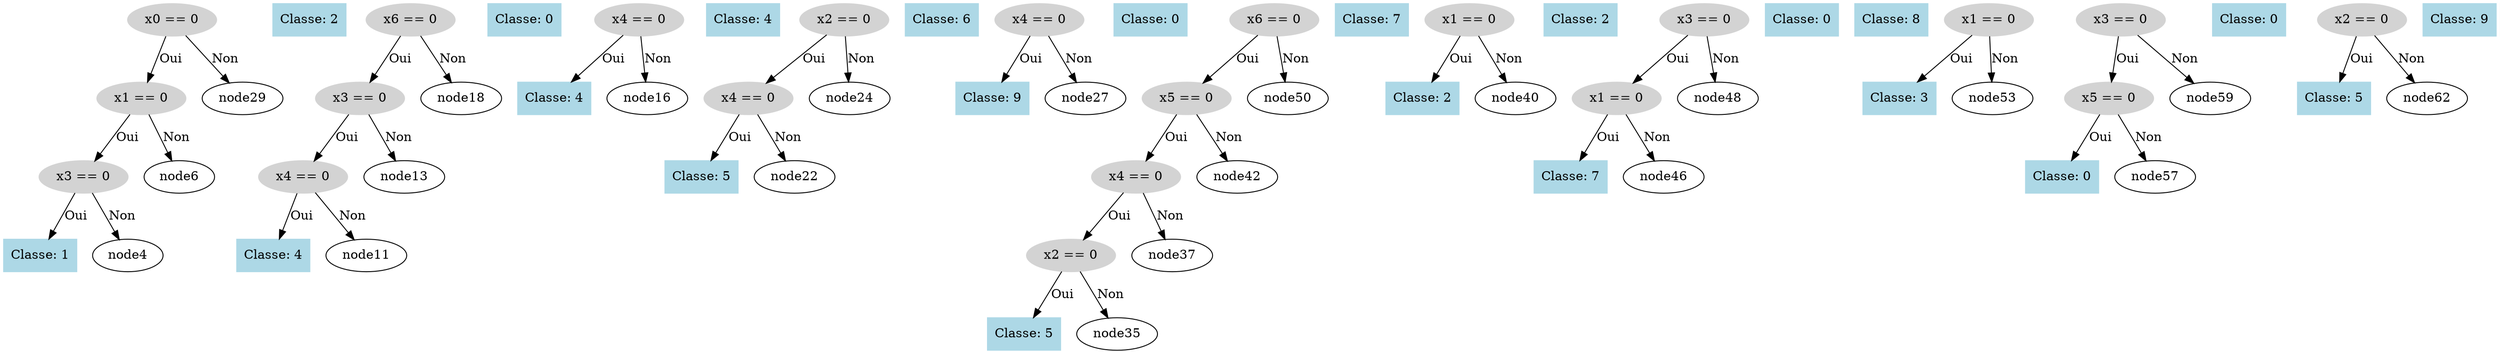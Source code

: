 digraph DecisionTree {
  node0 [label="x0 == 0", shape=ellipse, style=filled, color=lightgray];
  node0 -> node1 [label="Oui"];
  node1 [label="x1 == 0", shape=ellipse, style=filled, color=lightgray];
  node1 -> node2 [label="Oui"];
  node2 [label="x3 == 0", shape=ellipse, style=filled, color=lightgray];
  node2 -> node3 [label="Oui"];
  node3 [label="Classe: 1", shape=box, style=filled, color=lightblue];
  node2 -> node4 [label="Non"];
  node5 [label="Classe: 2", shape=box, style=filled, color=lightblue];
  node1 -> node6 [label="Non"];
  node7 [label="x6 == 0", shape=ellipse, style=filled, color=lightgray];
  node7 -> node8 [label="Oui"];
  node8 [label="x3 == 0", shape=ellipse, style=filled, color=lightgray];
  node8 -> node9 [label="Oui"];
  node9 [label="x4 == 0", shape=ellipse, style=filled, color=lightgray];
  node9 -> node10 [label="Oui"];
  node10 [label="Classe: 4", shape=box, style=filled, color=lightblue];
  node9 -> node11 [label="Non"];
  node12 [label="Classe: 0", shape=box, style=filled, color=lightblue];
  node8 -> node13 [label="Non"];
  node14 [label="x4 == 0", shape=ellipse, style=filled, color=lightgray];
  node14 -> node15 [label="Oui"];
  node15 [label="Classe: 4", shape=box, style=filled, color=lightblue];
  node14 -> node16 [label="Non"];
  node17 [label="Classe: 4", shape=box, style=filled, color=lightblue];
  node7 -> node18 [label="Non"];
  node19 [label="x2 == 0", shape=ellipse, style=filled, color=lightgray];
  node19 -> node20 [label="Oui"];
  node20 [label="x4 == 0", shape=ellipse, style=filled, color=lightgray];
  node20 -> node21 [label="Oui"];
  node21 [label="Classe: 5", shape=box, style=filled, color=lightblue];
  node20 -> node22 [label="Non"];
  node23 [label="Classe: 6", shape=box, style=filled, color=lightblue];
  node19 -> node24 [label="Non"];
  node25 [label="x4 == 0", shape=ellipse, style=filled, color=lightgray];
  node25 -> node26 [label="Oui"];
  node26 [label="Classe: 9", shape=box, style=filled, color=lightblue];
  node25 -> node27 [label="Non"];
  node28 [label="Classe: 0", shape=box, style=filled, color=lightblue];
  node0 -> node29 [label="Non"];
  node30 [label="x6 == 0", shape=ellipse, style=filled, color=lightgray];
  node30 -> node31 [label="Oui"];
  node31 [label="x5 == 0", shape=ellipse, style=filled, color=lightgray];
  node31 -> node32 [label="Oui"];
  node32 [label="x4 == 0", shape=ellipse, style=filled, color=lightgray];
  node32 -> node33 [label="Oui"];
  node33 [label="x2 == 0", shape=ellipse, style=filled, color=lightgray];
  node33 -> node34 [label="Oui"];
  node34 [label="Classe: 5", shape=box, style=filled, color=lightblue];
  node33 -> node35 [label="Non"];
  node36 [label="Classe: 7", shape=box, style=filled, color=lightblue];
  node32 -> node37 [label="Non"];
  node38 [label="x1 == 0", shape=ellipse, style=filled, color=lightgray];
  node38 -> node39 [label="Oui"];
  node39 [label="Classe: 2", shape=box, style=filled, color=lightblue];
  node38 -> node40 [label="Non"];
  node41 [label="Classe: 2", shape=box, style=filled, color=lightblue];
  node31 -> node42 [label="Non"];
  node43 [label="x3 == 0", shape=ellipse, style=filled, color=lightgray];
  node43 -> node44 [label="Oui"];
  node44 [label="x1 == 0", shape=ellipse, style=filled, color=lightgray];
  node44 -> node45 [label="Oui"];
  node45 [label="Classe: 7", shape=box, style=filled, color=lightblue];
  node44 -> node46 [label="Non"];
  node47 [label="Classe: 0", shape=box, style=filled, color=lightblue];
  node43 -> node48 [label="Non"];
  node49 [label="Classe: 8", shape=box, style=filled, color=lightblue];
  node30 -> node50 [label="Non"];
  node51 [label="x1 == 0", shape=ellipse, style=filled, color=lightgray];
  node51 -> node52 [label="Oui"];
  node52 [label="Classe: 3", shape=box, style=filled, color=lightblue];
  node51 -> node53 [label="Non"];
  node54 [label="x3 == 0", shape=ellipse, style=filled, color=lightgray];
  node54 -> node55 [label="Oui"];
  node55 [label="x5 == 0", shape=ellipse, style=filled, color=lightgray];
  node55 -> node56 [label="Oui"];
  node56 [label="Classe: 0", shape=box, style=filled, color=lightblue];
  node55 -> node57 [label="Non"];
  node58 [label="Classe: 0", shape=box, style=filled, color=lightblue];
  node54 -> node59 [label="Non"];
  node60 [label="x2 == 0", shape=ellipse, style=filled, color=lightgray];
  node60 -> node61 [label="Oui"];
  node61 [label="Classe: 5", shape=box, style=filled, color=lightblue];
  node60 -> node62 [label="Non"];
  node63 [label="Classe: 9", shape=box, style=filled, color=lightblue];
}
